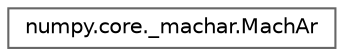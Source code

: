 digraph "Graphical Class Hierarchy"
{
 // LATEX_PDF_SIZE
  bgcolor="transparent";
  edge [fontname=Helvetica,fontsize=10,labelfontname=Helvetica,labelfontsize=10];
  node [fontname=Helvetica,fontsize=10,shape=box,height=0.2,width=0.4];
  rankdir="LR";
  Node0 [id="Node000000",label="numpy.core._machar.MachAr",height=0.2,width=0.4,color="grey40", fillcolor="white", style="filled",URL="$df/d2f/classnumpy_1_1core_1_1__machar_1_1MachAr.html",tooltip=" "];
}
